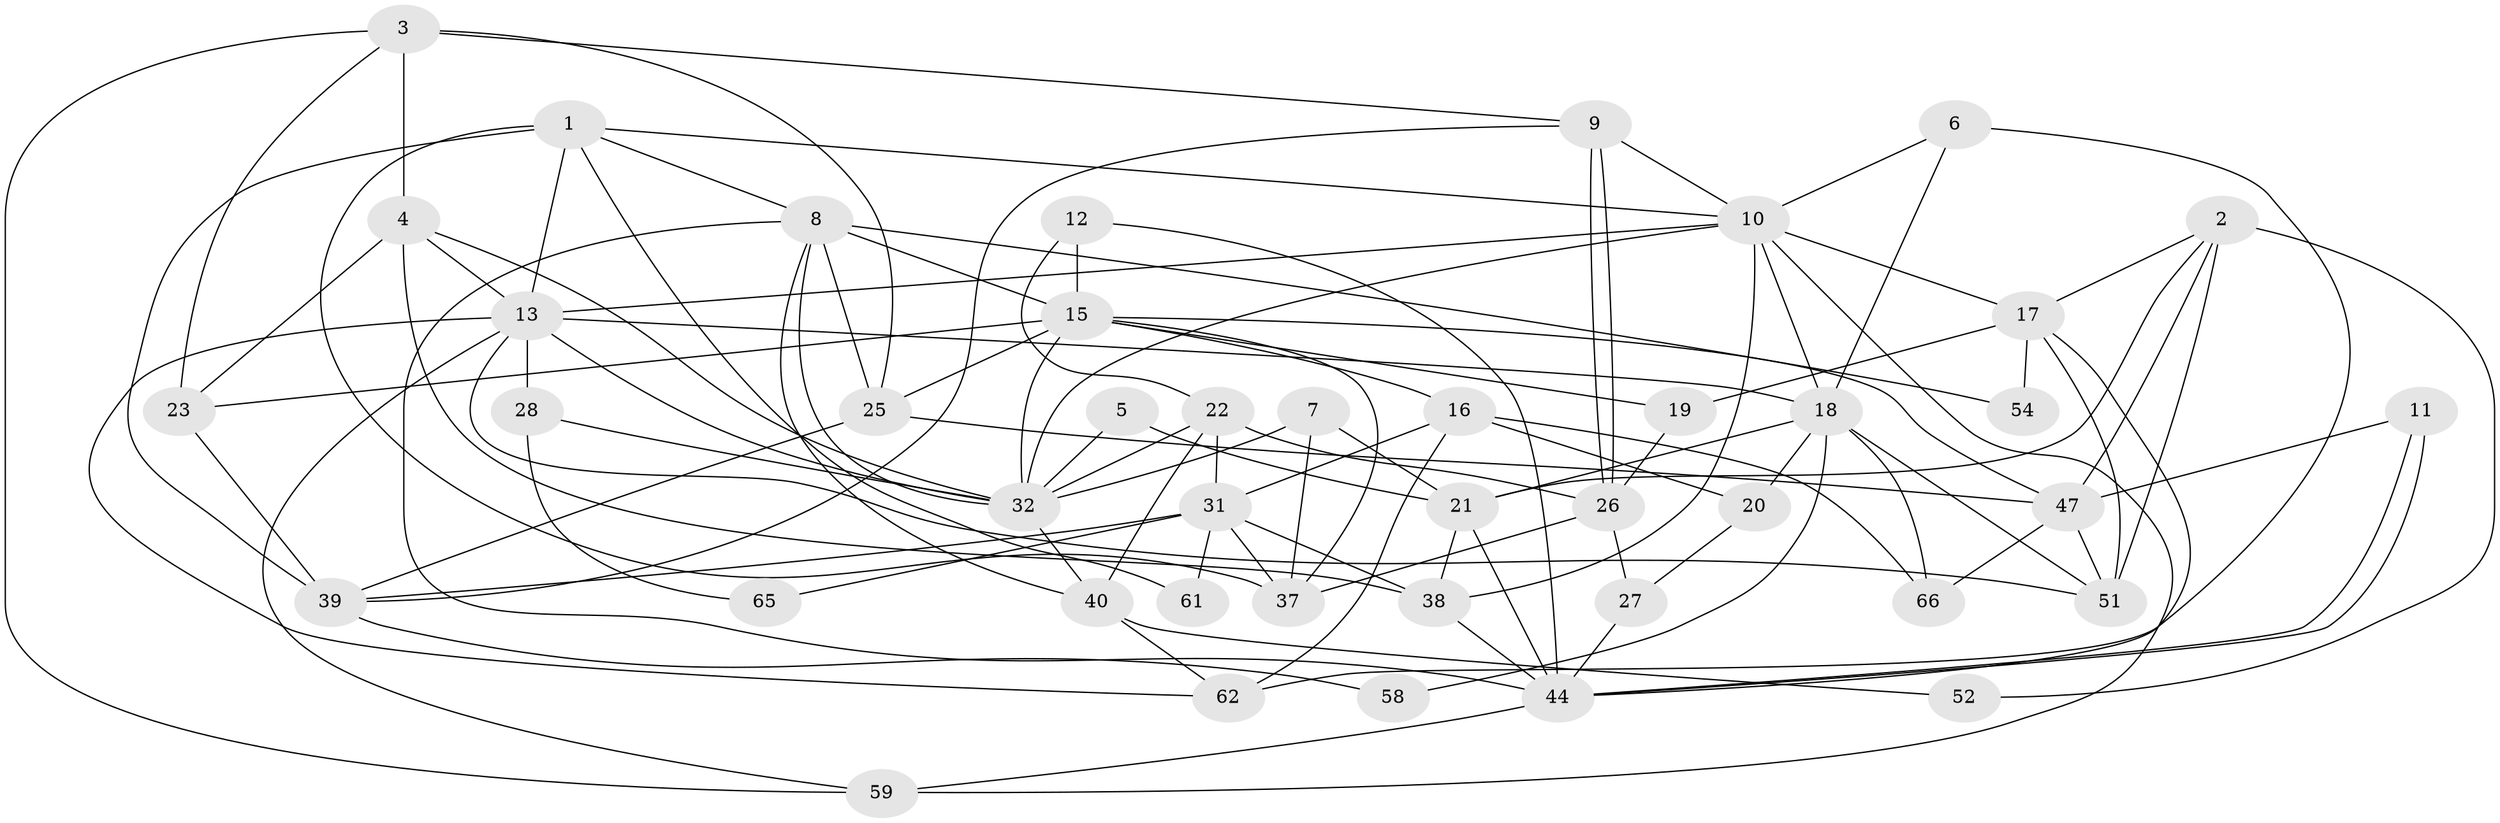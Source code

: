 // Generated by graph-tools (version 1.1) at 2025/23/03/03/25 07:23:59]
// undirected, 43 vertices, 105 edges
graph export_dot {
graph [start="1"]
  node [color=gray90,style=filled];
  1 [super="+64"];
  2 [super="+29"];
  3 [super="+45"];
  4 [super="+30"];
  5;
  6;
  7;
  8 [super="+41"];
  9;
  10 [super="+34"];
  11;
  12 [super="+14"];
  13 [super="+33"];
  15 [super="+55"];
  16 [super="+24"];
  17 [super="+56"];
  18 [super="+36"];
  19;
  20;
  21 [super="+42"];
  22;
  23 [super="+48"];
  25 [super="+35"];
  26 [super="+63"];
  27;
  28;
  31 [super="+67"];
  32 [super="+43"];
  37 [super="+60"];
  38;
  39 [super="+50"];
  40 [super="+46"];
  44 [super="+57"];
  47 [super="+49"];
  51 [super="+53"];
  52;
  54;
  58;
  59;
  61;
  62;
  65;
  66;
  1 -- 10;
  1 -- 61;
  1 -- 8;
  1 -- 37;
  1 -- 13;
  1 -- 39;
  2 -- 52;
  2 -- 51 [weight=2];
  2 -- 47;
  2 -- 21;
  2 -- 17;
  3 -- 9;
  3 -- 59;
  3 -- 4;
  3 -- 23;
  3 -- 25;
  4 -- 38;
  4 -- 13;
  4 -- 32;
  4 -- 23;
  5 -- 32;
  5 -- 21;
  6 -- 10;
  6 -- 62;
  6 -- 18;
  7 -- 21;
  7 -- 37;
  7 -- 32;
  8 -- 15 [weight=2];
  8 -- 54;
  8 -- 32;
  8 -- 44;
  8 -- 40;
  8 -- 25;
  9 -- 26;
  9 -- 26;
  9 -- 10;
  9 -- 39;
  10 -- 13;
  10 -- 17;
  10 -- 32;
  10 -- 59;
  10 -- 38;
  10 -- 18;
  11 -- 47;
  11 -- 44;
  11 -- 44;
  12 -- 22;
  12 -- 15;
  12 -- 44;
  13 -- 62;
  13 -- 28;
  13 -- 51;
  13 -- 32;
  13 -- 59;
  13 -- 18;
  15 -- 47;
  15 -- 37;
  15 -- 32;
  15 -- 16;
  15 -- 19;
  15 -- 23;
  15 -- 25;
  16 -- 62;
  16 -- 31 [weight=2];
  16 -- 66;
  16 -- 20;
  17 -- 19;
  17 -- 51;
  17 -- 54;
  17 -- 44;
  18 -- 51;
  18 -- 58;
  18 -- 66;
  18 -- 21;
  18 -- 20;
  19 -- 26;
  20 -- 27;
  21 -- 38;
  21 -- 44;
  22 -- 31;
  22 -- 40;
  22 -- 32;
  22 -- 26;
  23 -- 39;
  25 -- 47;
  25 -- 39;
  26 -- 27;
  26 -- 37;
  27 -- 44;
  28 -- 65;
  28 -- 32;
  31 -- 39;
  31 -- 65;
  31 -- 37;
  31 -- 38;
  31 -- 61;
  32 -- 40;
  38 -- 44;
  39 -- 58;
  40 -- 52;
  40 -- 62;
  44 -- 59;
  47 -- 66;
  47 -- 51;
}
